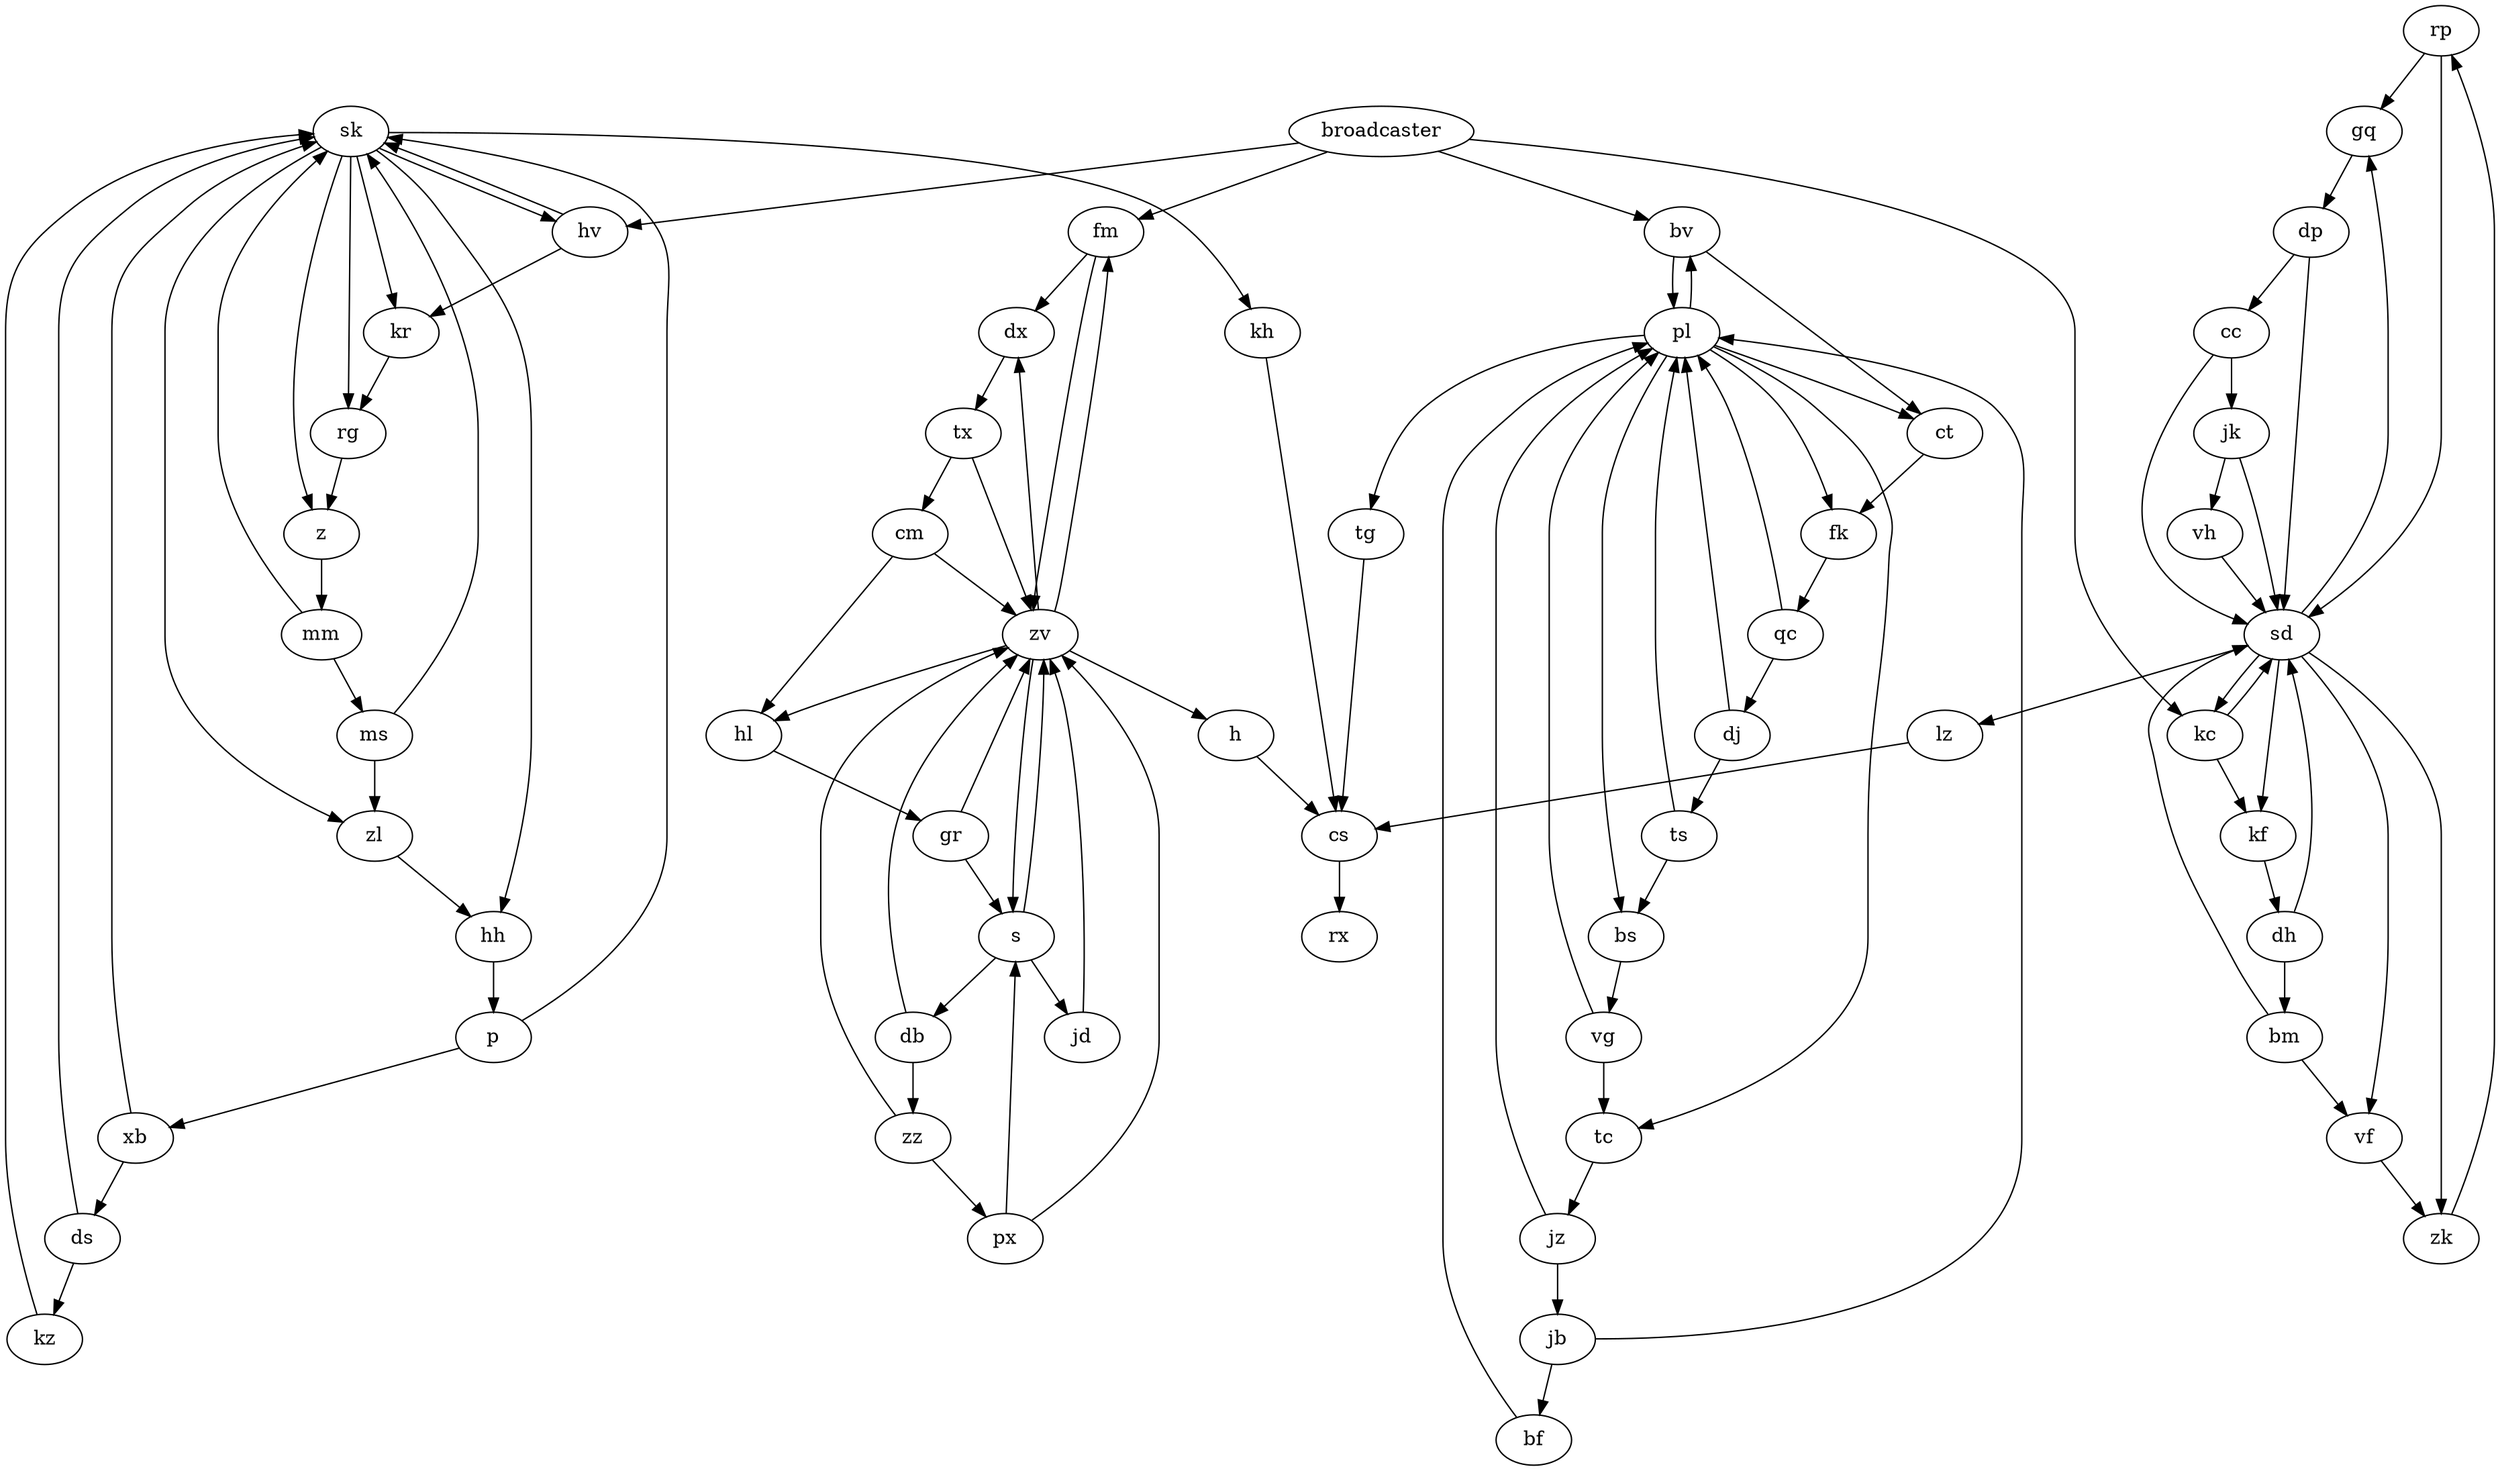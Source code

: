 digraph G {

rp -> gq, sd
kh -> cs
jz -> pl, jb
dx -> tx
dh -> bm, sd
zv -> s, dx, hl, h, fm
xb -> ds, sk
hv -> sk, kr
db -> zv, zz
sk -> rg, hh, hv, kr, kh, zl, z
tc -> jz
dj -> ts, pl
jk -> sd, vh
fm -> dx, zv
dp -> sd, cc
vh -> sd
lz -> cs
kr -> rg
jb -> bf, pl
kz -> sk
ts -> pl, bs
gr -> s, zv
kc -> sd, kf
jd -> zv
bs -> vg
zk -> rp
vf -> zk
mm -> ms, sk
qc -> pl, dj
fk -> qc
bm -> vf, sd
ds -> kz, sk
s -> zv, jd
z -> mm
ct -> fk
p -> sk, xb
tg -> cs
tx -> cm, zv
zl -> hh
zz -> px, zv
ms -> zl, sk
s -> db
px -> zv, s
broadcaster -> fm, hv, kc, bv
h -> cs
hh -> p
kf -> dh
vg -> pl, tc
bv -> ct, pl
pl -> bv, fk, ct, bs, tg, tc
cm -> zv, hl
cc -> sd, jk
bf -> pl
hl -> gr
cs -> rx
gq -> dp
rg -> z
sd -> zk, kf, gq, lz, kc, vf
}